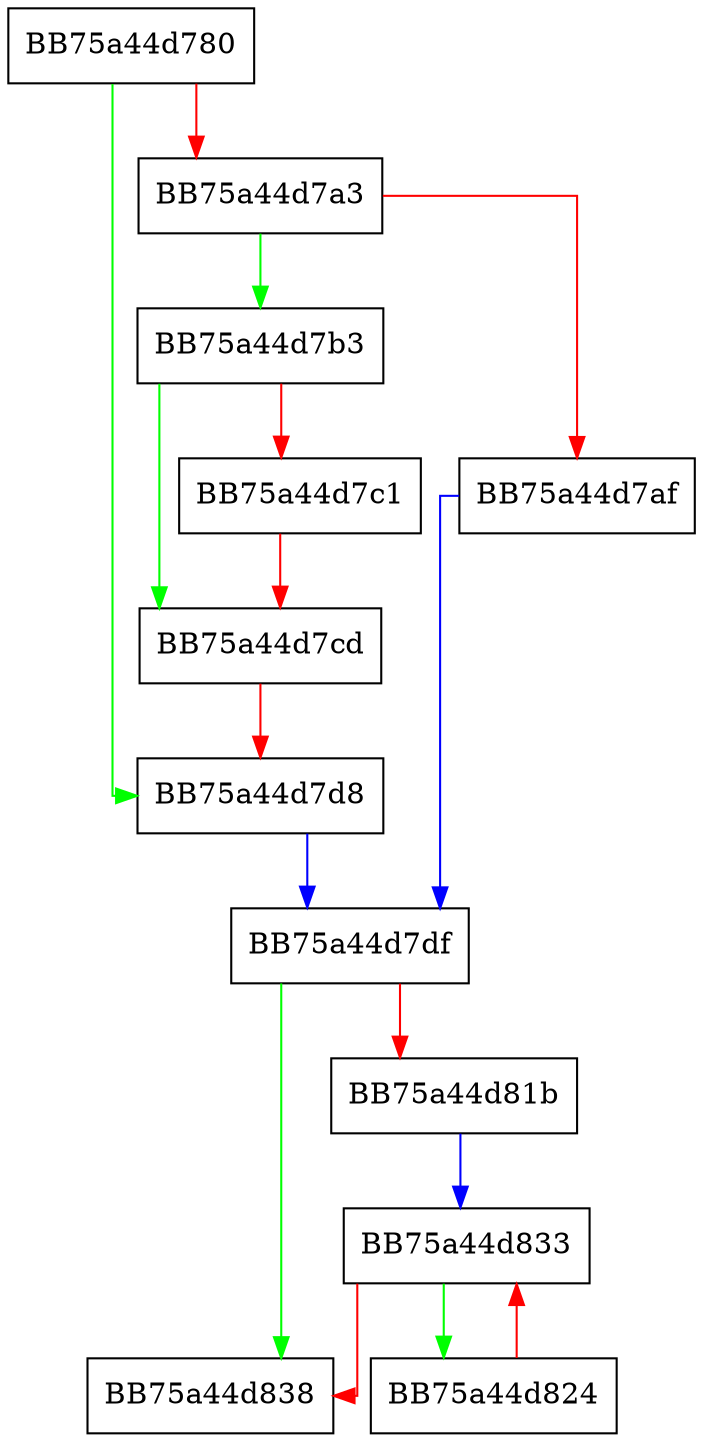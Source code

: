 digraph PanicHandler {
  node [shape="box"];
  graph [splines=ortho];
  BB75a44d780 -> BB75a44d7d8 [color="green"];
  BB75a44d780 -> BB75a44d7a3 [color="red"];
  BB75a44d7a3 -> BB75a44d7b3 [color="green"];
  BB75a44d7a3 -> BB75a44d7af [color="red"];
  BB75a44d7af -> BB75a44d7df [color="blue"];
  BB75a44d7b3 -> BB75a44d7cd [color="green"];
  BB75a44d7b3 -> BB75a44d7c1 [color="red"];
  BB75a44d7c1 -> BB75a44d7cd [color="red"];
  BB75a44d7cd -> BB75a44d7d8 [color="red"];
  BB75a44d7d8 -> BB75a44d7df [color="blue"];
  BB75a44d7df -> BB75a44d838 [color="green"];
  BB75a44d7df -> BB75a44d81b [color="red"];
  BB75a44d81b -> BB75a44d833 [color="blue"];
  BB75a44d824 -> BB75a44d833 [color="red"];
  BB75a44d833 -> BB75a44d824 [color="green"];
  BB75a44d833 -> BB75a44d838 [color="red"];
}